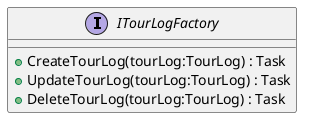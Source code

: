 @startuml
interface ITourLogFactory {
    + CreateTourLog(tourLog:TourLog) : Task
    + UpdateTourLog(tourLog:TourLog) : Task
    + DeleteTourLog(tourLog:TourLog) : Task
}
@enduml
